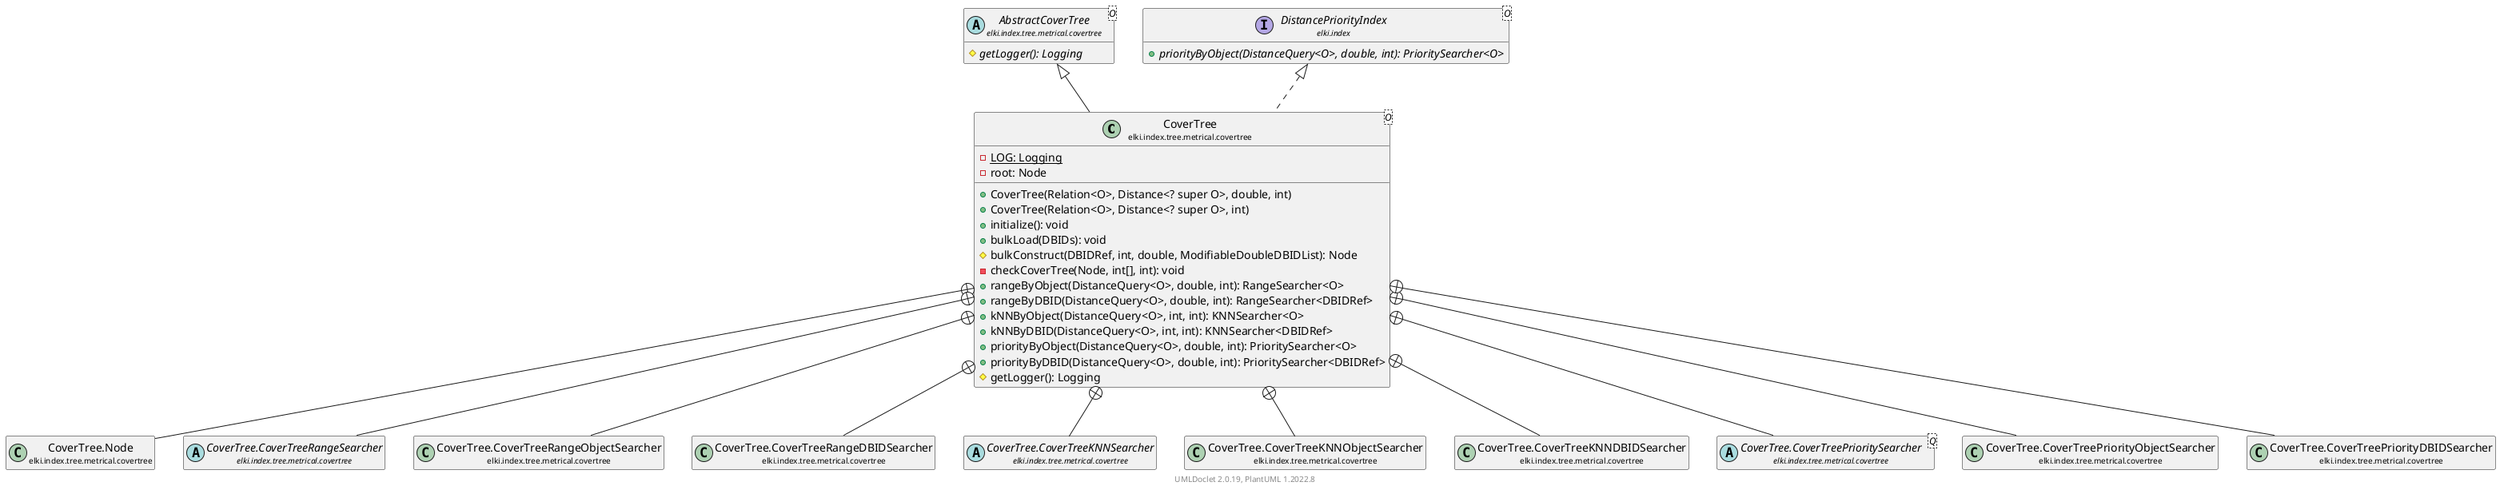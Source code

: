 @startuml
    remove .*\.(Instance|Par|Parameterizer|Factory)$
    set namespaceSeparator none
    hide empty fields
    hide empty methods

    class "<size:14>CoverTree\n<size:10>elki.index.tree.metrical.covertree" as elki.index.tree.metrical.covertree.CoverTree<O> [[CoverTree.html]] {
        {static} -LOG: Logging
        -root: Node
        +CoverTree(Relation<O>, Distance<? super O>, double, int)
        +CoverTree(Relation<O>, Distance<? super O>, int)
        +initialize(): void
        +bulkLoad(DBIDs): void
        #bulkConstruct(DBIDRef, int, double, ModifiableDoubleDBIDList): Node
        -checkCoverTree(Node, int[], int): void
        +rangeByObject(DistanceQuery<O>, double, int): RangeSearcher<O>
        +rangeByDBID(DistanceQuery<O>, double, int): RangeSearcher<DBIDRef>
        +kNNByObject(DistanceQuery<O>, int, int): KNNSearcher<O>
        +kNNByDBID(DistanceQuery<O>, int, int): KNNSearcher<DBIDRef>
        +priorityByObject(DistanceQuery<O>, double, int): PrioritySearcher<O>
        +priorityByDBID(DistanceQuery<O>, double, int): PrioritySearcher<DBIDRef>
        #getLogger(): Logging
    }

    abstract class "<size:14>AbstractCoverTree\n<size:10>elki.index.tree.metrical.covertree" as elki.index.tree.metrical.covertree.AbstractCoverTree<O> [[AbstractCoverTree.html]] {
        {abstract} #getLogger(): Logging
    }
    interface "<size:14>DistancePriorityIndex\n<size:10>elki.index" as elki.index.DistancePriorityIndex<O> [[../../../DistancePriorityIndex.html]] {
        {abstract} +priorityByObject(DistanceQuery<O>, double, int): PrioritySearcher<O>
    }
    class "<size:14>CoverTree.Node\n<size:10>elki.index.tree.metrical.covertree" as elki.index.tree.metrical.covertree.CoverTree.Node [[CoverTree.Node.html]]
    abstract class "<size:14>CoverTree.CoverTreeRangeSearcher\n<size:10>elki.index.tree.metrical.covertree" as elki.index.tree.metrical.covertree.CoverTree.CoverTreeRangeSearcher [[CoverTree.CoverTreeRangeSearcher.html]]
    class "<size:14>CoverTree.CoverTreeRangeObjectSearcher\n<size:10>elki.index.tree.metrical.covertree" as elki.index.tree.metrical.covertree.CoverTree.CoverTreeRangeObjectSearcher [[CoverTree.CoverTreeRangeObjectSearcher.html]]
    class "<size:14>CoverTree.CoverTreeRangeDBIDSearcher\n<size:10>elki.index.tree.metrical.covertree" as elki.index.tree.metrical.covertree.CoverTree.CoverTreeRangeDBIDSearcher [[CoverTree.CoverTreeRangeDBIDSearcher.html]]
    abstract class "<size:14>CoverTree.CoverTreeKNNSearcher\n<size:10>elki.index.tree.metrical.covertree" as elki.index.tree.metrical.covertree.CoverTree.CoverTreeKNNSearcher [[CoverTree.CoverTreeKNNSearcher.html]]
    class "<size:14>CoverTree.CoverTreeKNNObjectSearcher\n<size:10>elki.index.tree.metrical.covertree" as elki.index.tree.metrical.covertree.CoverTree.CoverTreeKNNObjectSearcher [[CoverTree.CoverTreeKNNObjectSearcher.html]]
    class "<size:14>CoverTree.CoverTreeKNNDBIDSearcher\n<size:10>elki.index.tree.metrical.covertree" as elki.index.tree.metrical.covertree.CoverTree.CoverTreeKNNDBIDSearcher [[CoverTree.CoverTreeKNNDBIDSearcher.html]]
    abstract class "<size:14>CoverTree.CoverTreePrioritySearcher\n<size:10>elki.index.tree.metrical.covertree" as elki.index.tree.metrical.covertree.CoverTree.CoverTreePrioritySearcher<Q> [[CoverTree.CoverTreePrioritySearcher.html]]
    class "<size:14>CoverTree.CoverTreePriorityObjectSearcher\n<size:10>elki.index.tree.metrical.covertree" as elki.index.tree.metrical.covertree.CoverTree.CoverTreePriorityObjectSearcher [[CoverTree.CoverTreePriorityObjectSearcher.html]]
    class "<size:14>CoverTree.CoverTreePriorityDBIDSearcher\n<size:10>elki.index.tree.metrical.covertree" as elki.index.tree.metrical.covertree.CoverTree.CoverTreePriorityDBIDSearcher [[CoverTree.CoverTreePriorityDBIDSearcher.html]]
    class "<size:14>CoverTree.Factory\n<size:10>elki.index.tree.metrical.covertree" as elki.index.tree.metrical.covertree.CoverTree.Factory<O> [[CoverTree.Factory.html]]

    elki.index.tree.metrical.covertree.AbstractCoverTree <|-- elki.index.tree.metrical.covertree.CoverTree
    elki.index.DistancePriorityIndex <|.. elki.index.tree.metrical.covertree.CoverTree
    elki.index.tree.metrical.covertree.CoverTree +-- elki.index.tree.metrical.covertree.CoverTree.Node
    elki.index.tree.metrical.covertree.CoverTree +-- elki.index.tree.metrical.covertree.CoverTree.CoverTreeRangeSearcher
    elki.index.tree.metrical.covertree.CoverTree +-- elki.index.tree.metrical.covertree.CoverTree.CoverTreeRangeObjectSearcher
    elki.index.tree.metrical.covertree.CoverTree +-- elki.index.tree.metrical.covertree.CoverTree.CoverTreeRangeDBIDSearcher
    elki.index.tree.metrical.covertree.CoverTree +-- elki.index.tree.metrical.covertree.CoverTree.CoverTreeKNNSearcher
    elki.index.tree.metrical.covertree.CoverTree +-- elki.index.tree.metrical.covertree.CoverTree.CoverTreeKNNObjectSearcher
    elki.index.tree.metrical.covertree.CoverTree +-- elki.index.tree.metrical.covertree.CoverTree.CoverTreeKNNDBIDSearcher
    elki.index.tree.metrical.covertree.CoverTree +-- elki.index.tree.metrical.covertree.CoverTree.CoverTreePrioritySearcher
    elki.index.tree.metrical.covertree.CoverTree +-- elki.index.tree.metrical.covertree.CoverTree.CoverTreePriorityObjectSearcher
    elki.index.tree.metrical.covertree.CoverTree +-- elki.index.tree.metrical.covertree.CoverTree.CoverTreePriorityDBIDSearcher
    elki.index.tree.metrical.covertree.CoverTree +-- elki.index.tree.metrical.covertree.CoverTree.Factory

    center footer UMLDoclet 2.0.19, PlantUML 1.2022.8
@enduml
